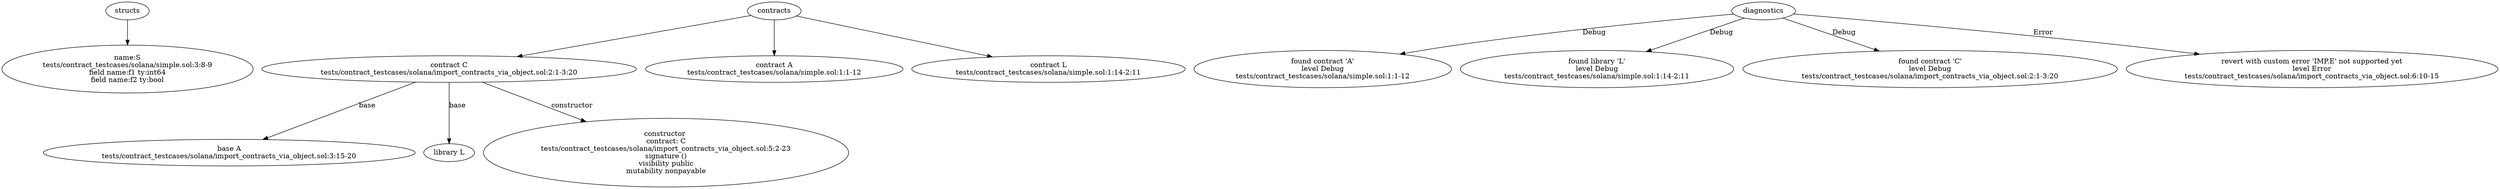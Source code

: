 strict digraph "tests/contract_testcases/solana/import_contracts_via_object.sol" {
	S [label="name:S\ntests/contract_testcases/solana/simple.sol:3:8-9\nfield name:f1 ty:int64\nfield name:f2 ty:bool"]
	contract [label="contract C\ntests/contract_testcases/solana/import_contracts_via_object.sol:2:1-3:20"]
	base [label="base A\ntests/contract_testcases/solana/import_contracts_via_object.sol:3:15-20"]
	using [label="library L"]
	node_6 [label="constructor \ncontract: C\ntests/contract_testcases/solana/import_contracts_via_object.sol:5:2-23\nsignature ()\nvisibility public\nmutability nonpayable"]
	contract_7 [label="contract A\ntests/contract_testcases/solana/simple.sol:1:1-12"]
	contract_8 [label="contract L\ntests/contract_testcases/solana/simple.sol:1:14-2:11"]
	diagnostic [label="found contract 'A'\nlevel Debug\ntests/contract_testcases/solana/simple.sol:1:1-12"]
	diagnostic_11 [label="found library 'L'\nlevel Debug\ntests/contract_testcases/solana/simple.sol:1:14-2:11"]
	diagnostic_12 [label="found contract 'C'\nlevel Debug\ntests/contract_testcases/solana/import_contracts_via_object.sol:2:1-3:20"]
	diagnostic_13 [label="revert with custom error 'IMP.E' not supported yet\nlevel Error\ntests/contract_testcases/solana/import_contracts_via_object.sol:6:10-15"]
	structs -> S
	contracts -> contract
	contract -> base [label="base"]
	contract -> using [label="base"]
	contract -> node_6 [label="constructor"]
	contracts -> contract_7
	contracts -> contract_8
	diagnostics -> diagnostic [label="Debug"]
	diagnostics -> diagnostic_11 [label="Debug"]
	diagnostics -> diagnostic_12 [label="Debug"]
	diagnostics -> diagnostic_13 [label="Error"]
}
